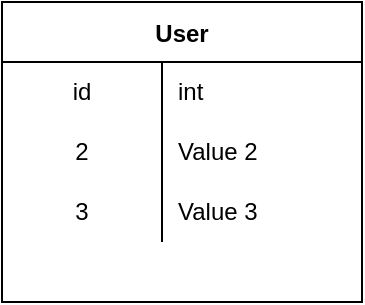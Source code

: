 <mxfile version="17.2.1" type="github"><diagram id="3COC-4hS_mJ2pQ8P5anq" name="第 1 页"><mxGraphModel dx="2057" dy="1146" grid="1" gridSize="10" guides="1" tooltips="1" connect="1" arrows="1" fold="1" page="1" pageScale="1" pageWidth="827" pageHeight="1169" math="0" shadow="0"><root><mxCell id="0"/><mxCell id="1" parent="0"/><mxCell id="Cz07TjTDUpMQ8p9ZKIRI-6" value="User" style="shape=table;startSize=30;container=1;collapsible=0;childLayout=tableLayout;fixedRows=1;rowLines=0;fontStyle=1;" parent="1" vertex="1"><mxGeometry x="220" y="380" width="180" height="150" as="geometry"/></mxCell><mxCell id="Cz07TjTDUpMQ8p9ZKIRI-7" value="" style="shape=tableRow;horizontal=0;startSize=0;swimlaneHead=0;swimlaneBody=0;top=0;left=0;bottom=0;right=0;collapsible=0;dropTarget=0;fillColor=none;points=[[0,0.5],[1,0.5]];portConstraint=eastwest;" parent="Cz07TjTDUpMQ8p9ZKIRI-6" vertex="1"><mxGeometry y="30" width="180" height="30" as="geometry"/></mxCell><mxCell id="Cz07TjTDUpMQ8p9ZKIRI-8" value="id" style="shape=partialRectangle;html=1;whiteSpace=wrap;connectable=0;fillColor=none;top=0;left=0;bottom=0;right=0;overflow=hidden;pointerEvents=1;" parent="Cz07TjTDUpMQ8p9ZKIRI-7" vertex="1"><mxGeometry width="80" height="30" as="geometry"><mxRectangle width="80" height="30" as="alternateBounds"/></mxGeometry></mxCell><mxCell id="Cz07TjTDUpMQ8p9ZKIRI-9" value="int" style="shape=partialRectangle;html=1;whiteSpace=wrap;connectable=0;fillColor=none;top=0;left=0;bottom=0;right=0;align=left;spacingLeft=6;overflow=hidden;" parent="Cz07TjTDUpMQ8p9ZKIRI-7" vertex="1"><mxGeometry x="80" width="100" height="30" as="geometry"><mxRectangle width="100" height="30" as="alternateBounds"/></mxGeometry></mxCell><mxCell id="Cz07TjTDUpMQ8p9ZKIRI-10" value="" style="shape=tableRow;horizontal=0;startSize=0;swimlaneHead=0;swimlaneBody=0;top=0;left=0;bottom=0;right=0;collapsible=0;dropTarget=0;fillColor=none;points=[[0,0.5],[1,0.5]];portConstraint=eastwest;" parent="Cz07TjTDUpMQ8p9ZKIRI-6" vertex="1"><mxGeometry y="60" width="180" height="30" as="geometry"/></mxCell><mxCell id="Cz07TjTDUpMQ8p9ZKIRI-11" value="2" style="shape=partialRectangle;html=1;whiteSpace=wrap;connectable=0;fillColor=none;top=0;left=0;bottom=0;right=0;overflow=hidden;" parent="Cz07TjTDUpMQ8p9ZKIRI-10" vertex="1"><mxGeometry width="80" height="30" as="geometry"><mxRectangle width="80" height="30" as="alternateBounds"/></mxGeometry></mxCell><mxCell id="Cz07TjTDUpMQ8p9ZKIRI-12" value="Value 2" style="shape=partialRectangle;html=1;whiteSpace=wrap;connectable=0;fillColor=none;top=0;left=0;bottom=0;right=0;align=left;spacingLeft=6;overflow=hidden;" parent="Cz07TjTDUpMQ8p9ZKIRI-10" vertex="1"><mxGeometry x="80" width="100" height="30" as="geometry"><mxRectangle width="100" height="30" as="alternateBounds"/></mxGeometry></mxCell><mxCell id="Cz07TjTDUpMQ8p9ZKIRI-13" value="" style="shape=tableRow;horizontal=0;startSize=0;swimlaneHead=0;swimlaneBody=0;top=0;left=0;bottom=0;right=0;collapsible=0;dropTarget=0;fillColor=none;points=[[0,0.5],[1,0.5]];portConstraint=eastwest;" parent="Cz07TjTDUpMQ8p9ZKIRI-6" vertex="1"><mxGeometry y="90" width="180" height="30" as="geometry"/></mxCell><mxCell id="Cz07TjTDUpMQ8p9ZKIRI-14" value="3" style="shape=partialRectangle;html=1;whiteSpace=wrap;connectable=0;fillColor=none;top=0;left=0;bottom=0;right=0;overflow=hidden;" parent="Cz07TjTDUpMQ8p9ZKIRI-13" vertex="1"><mxGeometry width="80" height="30" as="geometry"><mxRectangle width="80" height="30" as="alternateBounds"/></mxGeometry></mxCell><mxCell id="Cz07TjTDUpMQ8p9ZKIRI-15" value="Value 3" style="shape=partialRectangle;html=1;whiteSpace=wrap;connectable=0;fillColor=none;top=0;left=0;bottom=0;right=0;align=left;spacingLeft=6;overflow=hidden;" parent="Cz07TjTDUpMQ8p9ZKIRI-13" vertex="1"><mxGeometry x="80" width="100" height="30" as="geometry"><mxRectangle width="100" height="30" as="alternateBounds"/></mxGeometry></mxCell></root></mxGraphModel></diagram></mxfile>